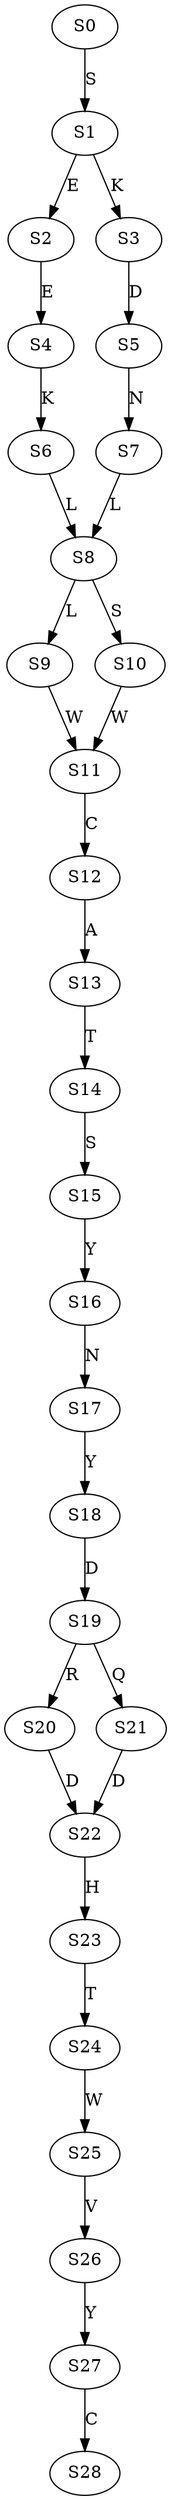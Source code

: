 strict digraph  {
	S0 -> S1 [ label = S ];
	S1 -> S2 [ label = E ];
	S1 -> S3 [ label = K ];
	S2 -> S4 [ label = E ];
	S3 -> S5 [ label = D ];
	S4 -> S6 [ label = K ];
	S5 -> S7 [ label = N ];
	S6 -> S8 [ label = L ];
	S7 -> S8 [ label = L ];
	S8 -> S9 [ label = L ];
	S8 -> S10 [ label = S ];
	S9 -> S11 [ label = W ];
	S10 -> S11 [ label = W ];
	S11 -> S12 [ label = C ];
	S12 -> S13 [ label = A ];
	S13 -> S14 [ label = T ];
	S14 -> S15 [ label = S ];
	S15 -> S16 [ label = Y ];
	S16 -> S17 [ label = N ];
	S17 -> S18 [ label = Y ];
	S18 -> S19 [ label = D ];
	S19 -> S20 [ label = R ];
	S19 -> S21 [ label = Q ];
	S20 -> S22 [ label = D ];
	S21 -> S22 [ label = D ];
	S22 -> S23 [ label = H ];
	S23 -> S24 [ label = T ];
	S24 -> S25 [ label = W ];
	S25 -> S26 [ label = V ];
	S26 -> S27 [ label = Y ];
	S27 -> S28 [ label = C ];
}
